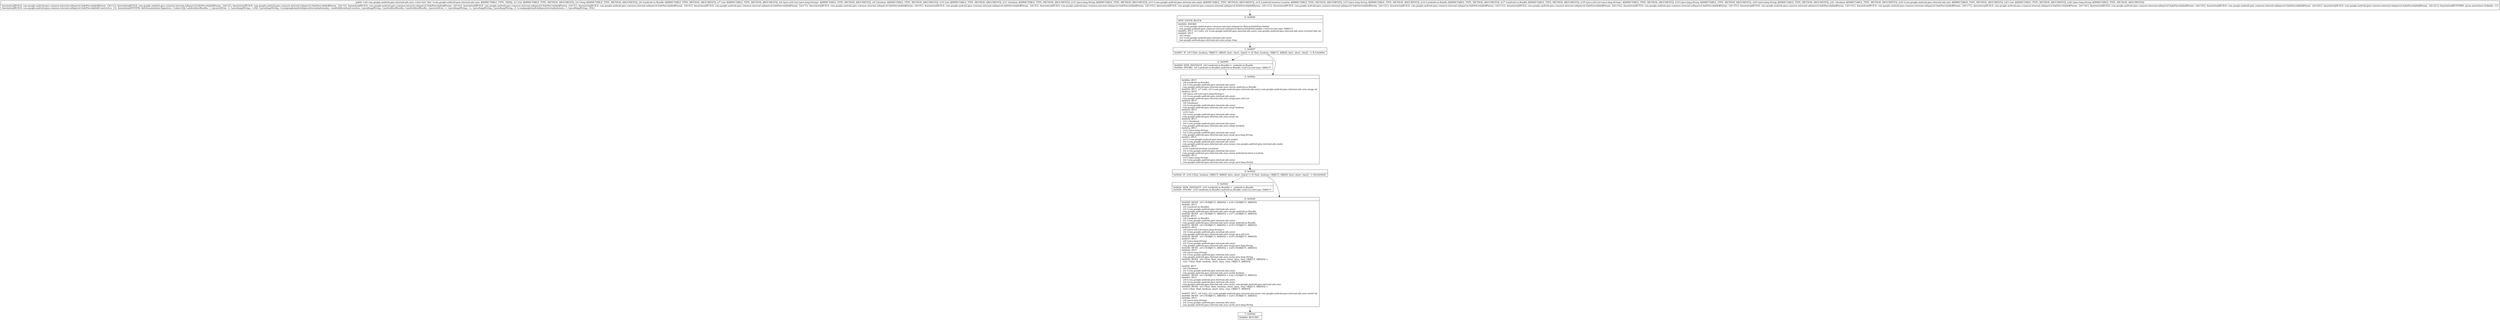 digraph "CFG forcom.google.android.gms.internal.ads.zzxx.\<init\>(IJLandroid\/os\/Bundle;ILjava\/util\/List;ZIZLjava\/lang\/String;Lcom\/google\/android\/gms\/internal\/ads\/zzabz;Landroid\/location\/Location;Ljava\/lang\/String;Landroid\/os\/Bundle;Landroid\/os\/Bundle;Ljava\/util\/List;Ljava\/lang\/String;Ljava\/lang\/String;ZLcom\/google\/android\/gms\/internal\/ads\/zzxr;ILjava\/lang\/String;)V" {
Node_0 [shape=record,label="{0\:\ 0x0000|MTH_ENTER_BLOCK\l|0x0000: INVOKE  \l  (r2 I:com.google.android.gms.common.internal.safeparcel.AbstractSafeParcelable)\l com.google.android.gms.common.internal.safeparcel.AbstractSafeParcelable.\<init\>():void type: DIRECT \l0x0003: IPUT  (r3 I:int), (r2 I:com.google.android.gms.internal.ads.zzxx) com.google.android.gms.internal.ads.zzxx.versionCode int \l0x0005: IPUT  \l  (r4 I:long)\l  (r2 I:com.google.android.gms.internal.ads.zzxx)\l com.google.android.gms.internal.ads.zzxx.zzcgo long \l}"];
Node_1 [shape=record,label="{1\:\ 0x0007|0x0007: IF  (r6 I:?[int, boolean, OBJECT, ARRAY, byte, short, char]) != (0 ?[int, boolean, OBJECT, ARRAY, byte, short, char])  \-\> B:3:0x000e \l}"];
Node_2 [shape=record,label="{2\:\ 0x0009|0x0009: NEW_INSTANCE  (r6 I:android.os.Bundle) =  android.os.Bundle \l0x000b: INVOKE  (r6 I:android.os.Bundle) android.os.Bundle.\<init\>():void type: DIRECT \l}"];
Node_3 [shape=record,label="{3\:\ 0x000e|0x000e: IPUT  \l  (r6 I:android.os.Bundle)\l  (r2 I:com.google.android.gms.internal.ads.zzxx)\l com.google.android.gms.internal.ads.zzxx.extras android.os.Bundle \l0x0010: IPUT  (r7 I:int), (r2 I:com.google.android.gms.internal.ads.zzxx) com.google.android.gms.internal.ads.zzxx.zzcgp int \l0x0012: IPUT  \l  (r8 I:java.util.List\<java.lang.String\>)\l  (r2 I:com.google.android.gms.internal.ads.zzxx)\l com.google.android.gms.internal.ads.zzxx.zzcgq java.util.List \l0x0014: IPUT  \l  (r9 I:boolean)\l  (r2 I:com.google.android.gms.internal.ads.zzxx)\l com.google.android.gms.internal.ads.zzxx.zzcgr boolean \l0x0016: IPUT  \l  (r10 I:int)\l  (r2 I:com.google.android.gms.internal.ads.zzxx)\l com.google.android.gms.internal.ads.zzxx.zzcgs int \l0x0018: IPUT  \l  (r11 I:boolean)\l  (r2 I:com.google.android.gms.internal.ads.zzxx)\l com.google.android.gms.internal.ads.zzxx.zzbqn boolean \l0x001a: IPUT  \l  (r12 I:java.lang.String)\l  (r2 I:com.google.android.gms.internal.ads.zzxx)\l com.google.android.gms.internal.ads.zzxx.zzcgt java.lang.String \l0x001c: IPUT  \l  (r13 I:com.google.android.gms.internal.ads.zzabz)\l  (r2 I:com.google.android.gms.internal.ads.zzxx)\l com.google.android.gms.internal.ads.zzxx.zzcgu com.google.android.gms.internal.ads.zzabz \l0x001e: IPUT  \l  (r14 I:android.location.Location)\l  (r2 I:com.google.android.gms.internal.ads.zzxx)\l com.google.android.gms.internal.ads.zzxx.zzmw android.location.Location \l0x0020: IPUT  \l  (r15 I:java.lang.String)\l  (r2 I:com.google.android.gms.internal.ads.zzxx)\l com.google.android.gms.internal.ads.zzxx.zzcgv java.lang.String \l}"];
Node_4 [shape=record,label="{4\:\ 0x0022|0x0022: IF  (r16 I:?[int, boolean, OBJECT, ARRAY, byte, short, char]) != (0 ?[int, boolean, OBJECT, ARRAY, byte, short, char])  \-\> B:6:0x0029 \l}"];
Node_5 [shape=record,label="{5\:\ 0x0024|0x0024: NEW_INSTANCE  (r16 I:android.os.Bundle) =  android.os.Bundle \l0x0026: INVOKE  (r16 I:android.os.Bundle) android.os.Bundle.\<init\>():void type: DIRECT \l}"];
Node_6 [shape=record,label="{6\:\ 0x0029|0x0029: MOVE  (r0 I:?[OBJECT, ARRAY]) = (r16 I:?[OBJECT, ARRAY]) \l0x002b: IPUT  \l  (r0 I:android.os.Bundle)\l  (r2 I:com.google.android.gms.internal.ads.zzxx)\l com.google.android.gms.internal.ads.zzxx.zzcgw android.os.Bundle \l0x002d: MOVE  (r0 I:?[OBJECT, ARRAY]) = (r17 I:?[OBJECT, ARRAY]) \l0x002f: IPUT  \l  (r0 I:android.os.Bundle)\l  (r2 I:com.google.android.gms.internal.ads.zzxx)\l com.google.android.gms.internal.ads.zzxx.zzcgx android.os.Bundle \l0x0031: MOVE  (r0 I:?[OBJECT, ARRAY]) = (r18 I:?[OBJECT, ARRAY]) \l0x0033: IPUT  \l  (r0 I:java.util.List\<java.lang.String\>)\l  (r2 I:com.google.android.gms.internal.ads.zzxx)\l com.google.android.gms.internal.ads.zzxx.zzcgy java.util.List \l0x0035: MOVE  (r0 I:?[OBJECT, ARRAY]) = (r19 I:?[OBJECT, ARRAY]) \l0x0037: IPUT  \l  (r0 I:java.lang.String)\l  (r2 I:com.google.android.gms.internal.ads.zzxx)\l com.google.android.gms.internal.ads.zzxx.zzcgz java.lang.String \l0x0039: MOVE  (r0 I:?[OBJECT, ARRAY]) = (r20 I:?[OBJECT, ARRAY]) \l0x003b: IPUT  \l  (r0 I:java.lang.String)\l  (r2 I:com.google.android.gms.internal.ads.zzxx)\l com.google.android.gms.internal.ads.zzxx.zzcha java.lang.String \l0x003d: MOVE  (r0 I:?[int, float, boolean, short, byte, char, OBJECT, ARRAY]) = \l  (r21 I:?[int, float, boolean, short, byte, char, OBJECT, ARRAY])\l \l0x003f: IPUT  \l  (r0 I:boolean)\l  (r2 I:com.google.android.gms.internal.ads.zzxx)\l com.google.android.gms.internal.ads.zzxx.zzchb boolean \l0x0041: MOVE  (r0 I:?[OBJECT, ARRAY]) = (r22 I:?[OBJECT, ARRAY]) \l0x0043: IPUT  \l  (r0 I:com.google.android.gms.internal.ads.zzxr)\l  (r2 I:com.google.android.gms.internal.ads.zzxx)\l com.google.android.gms.internal.ads.zzxx.zzchc com.google.android.gms.internal.ads.zzxr \l0x0045: MOVE  (r0 I:?[int, float, boolean, short, byte, char, OBJECT, ARRAY]) = \l  (r23 I:?[int, float, boolean, short, byte, char, OBJECT, ARRAY])\l \l0x0047: IPUT  (r0 I:int), (r2 I:com.google.android.gms.internal.ads.zzxx) com.google.android.gms.internal.ads.zzxx.zzchd int \l0x0049: MOVE  (r0 I:?[OBJECT, ARRAY]) = (r24 I:?[OBJECT, ARRAY]) \l0x004b: IPUT  \l  (r0 I:java.lang.String)\l  (r2 I:com.google.android.gms.internal.ads.zzxx)\l com.google.android.gms.internal.ads.zzxx.zzche java.lang.String \l}"];
Node_7 [shape=record,label="{7\:\ 0x004d|0x004d: RETURN   \l}"];
MethodNode[shape=record,label="{public void com.google.android.gms.internal.ads.zzxx.\<init\>((r2 'this' I:com.google.android.gms.internal.ads.zzxx A[IMMUTABLE_TYPE, THIS]), (r3 I:int A[IMMUTABLE_TYPE, METHOD_ARGUMENT]), (r4 I:long A[IMMUTABLE_TYPE, METHOD_ARGUMENT]), (r6 I:android.os.Bundle A[IMMUTABLE_TYPE, METHOD_ARGUMENT]), (r7 I:int A[IMMUTABLE_TYPE, METHOD_ARGUMENT]), (r8 I:java.util.List\<java.lang.String\> A[IMMUTABLE_TYPE, METHOD_ARGUMENT]), (r9 I:boolean A[IMMUTABLE_TYPE, METHOD_ARGUMENT]), (r10 I:int A[IMMUTABLE_TYPE, METHOD_ARGUMENT]), (r11 I:boolean A[IMMUTABLE_TYPE, METHOD_ARGUMENT]), (r12 I:java.lang.String A[IMMUTABLE_TYPE, METHOD_ARGUMENT]), (r13 I:com.google.android.gms.internal.ads.zzabz A[IMMUTABLE_TYPE, METHOD_ARGUMENT]), (r14 I:android.location.Location A[IMMUTABLE_TYPE, METHOD_ARGUMENT]), (r15 I:java.lang.String A[IMMUTABLE_TYPE, METHOD_ARGUMENT]), (r16 I:android.os.Bundle A[IMMUTABLE_TYPE, METHOD_ARGUMENT]), (r17 I:android.os.Bundle A[IMMUTABLE_TYPE, METHOD_ARGUMENT]), (r18 I:java.util.List\<java.lang.String\> A[IMMUTABLE_TYPE, METHOD_ARGUMENT]), (r19 I:java.lang.String A[IMMUTABLE_TYPE, METHOD_ARGUMENT]), (r20 I:java.lang.String A[IMMUTABLE_TYPE, METHOD_ARGUMENT]), (r21 I:boolean A[IMMUTABLE_TYPE, METHOD_ARGUMENT]), (r22 I:com.google.android.gms.internal.ads.zzxr A[IMMUTABLE_TYPE, METHOD_ARGUMENT]), (r23 I:int A[IMMUTABLE_TYPE, METHOD_ARGUMENT]), (r24 I:java.lang.String A[IMMUTABLE_TYPE, METHOD_ARGUMENT]))  | Annotation[BUILD, com.google.android.gms.common.internal.safeparcel.SafeParcelable$Param, \{id=1\}], Annotation[BUILD, com.google.android.gms.common.internal.safeparcel.SafeParcelable$Param, \{id=2\}], Annotation[BUILD, com.google.android.gms.common.internal.safeparcel.SafeParcelable$Param, \{id=3\}], Annotation[BUILD, com.google.android.gms.common.internal.safeparcel.SafeParcelable$Param, \{id=4\}], Annotation[BUILD, com.google.android.gms.common.internal.safeparcel.SafeParcelable$Param, \{id=5\}], Annotation[BUILD, com.google.android.gms.common.internal.safeparcel.SafeParcelable$Param, \{id=6\}], Annotation[BUILD, com.google.android.gms.common.internal.safeparcel.SafeParcelable$Param, \{id=7\}], Annotation[BUILD, com.google.android.gms.common.internal.safeparcel.SafeParcelable$Param, \{id=8\}], Annotation[BUILD, com.google.android.gms.common.internal.safeparcel.SafeParcelable$Param, \{id=9\}], Annotation[BUILD, com.google.android.gms.common.internal.safeparcel.SafeParcelable$Param, \{id=10\}], Annotation[BUILD, com.google.android.gms.common.internal.safeparcel.SafeParcelable$Param, \{id=11\}], Annotation[BUILD, com.google.android.gms.common.internal.safeparcel.SafeParcelable$Param, \{id=12\}], Annotation[BUILD, com.google.android.gms.common.internal.safeparcel.SafeParcelable$Param, \{id=13\}], Annotation[BUILD, com.google.android.gms.common.internal.safeparcel.SafeParcelable$Param, \{id=14\}], Annotation[BUILD, com.google.android.gms.common.internal.safeparcel.SafeParcelable$Param, \{id=15\}], Annotation[BUILD, com.google.android.gms.common.internal.safeparcel.SafeParcelable$Param, \{id=16\}], Annotation[BUILD, com.google.android.gms.common.internal.safeparcel.SafeParcelable$Param, \{id=17\}], Annotation[BUILD, com.google.android.gms.common.internal.safeparcel.SafeParcelable$Param, \{id=18\}], Annotation[BUILD, com.google.android.gms.common.internal.safeparcel.SafeParcelable$Param, \{id=19\}], Annotation[BUILD, com.google.android.gms.common.internal.safeparcel.SafeParcelable$Param, \{id=20\}], Annotation[BUILD, com.google.android.gms.common.internal.safeparcel.SafeParcelable$Param, \{id=21\}], Annotation[RUNTIME, javax.annotation.Nullable, \{\}]\lAnnotation[BUILD, com.google.android.gms.common.internal.safeparcel.SafeParcelable$Constructor, \{\}], Annotation[SYSTEM, dalvik.annotation.Signature, \{value=[(IJ, Landroid\/os\/Bundle;, I, Ljava\/util\/List, \<, Ljava\/lang\/String;, \>;ZIZ, Ljava\/lang\/String;, Lcom\/google\/android\/gms\/internal\/ads\/zzabz;, Landroid\/location\/Location;, Ljava\/lang\/String;, Landroid\/os\/Bundle;, Landroid\/os\/Bundle;, Ljava\/util\/List, \<, Ljava\/lang\/String;, \>;, Ljava\/lang\/String;, Ljava\/lang\/String;, Z, Lcom\/google\/android\/gms\/internal\/ads\/zzxr;, I, Ljava\/lang\/String;, )V]\}]\l}"];
MethodNode -> Node_0;
Node_0 -> Node_1;
Node_1 -> Node_2[style=dashed];
Node_1 -> Node_3;
Node_2 -> Node_3;
Node_3 -> Node_4;
Node_4 -> Node_5[style=dashed];
Node_4 -> Node_6;
Node_5 -> Node_6;
Node_6 -> Node_7;
}

